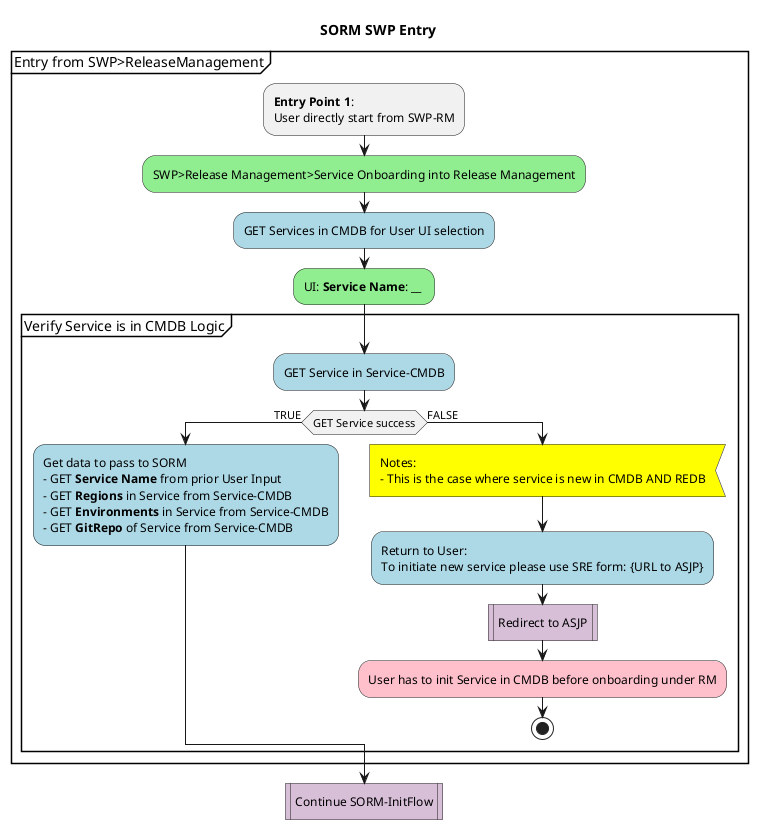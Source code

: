 @startuml
title SORM SWP Entry

partition "Entry from SWP>ReleaseManagement"
    -[hidden]->
    :<b>Entry Point 1</b>:
    User directly start from SWP-RM;
    
    #LightGreen:SWP>Release Management>Service Onboarding into Release Management;
    #LightBlue:GET Services in CMDB for User UI selection;
    #LightGreen:UI: <b>Service Name</b>: __ ;

    partition "Verify Service is in CMDB Logic"
        #LightBlue:GET Service in Service-CMDB;
        if (GET Service success) then (TRUE)
            #LightBlue:Get data to pass to SORM
            - GET <b>Service Name</b> from prior User Input
            - GET <b>Regions</b> in Service from Service-CMDB
            - GET <b>Environments</b> in Service from Service-CMDB
            - GET <b>GitRepo</b> of Service from Service-CMDB;
        else (FALSE)
            #Yellow:Notes:\n- This is the case where service is new in CMDB AND REDB<
            #LightBlue:Return to User:\nTo initiate new service please use SRE form: {URL to ASJP};
            #Thistle:Redirect to ASJP|
            #Pink:User has to init Service in CMDB before onboarding under RM;
            stop
        endif
    }
}
#Thistle:Continue SORM-InitFlow|
@enduml